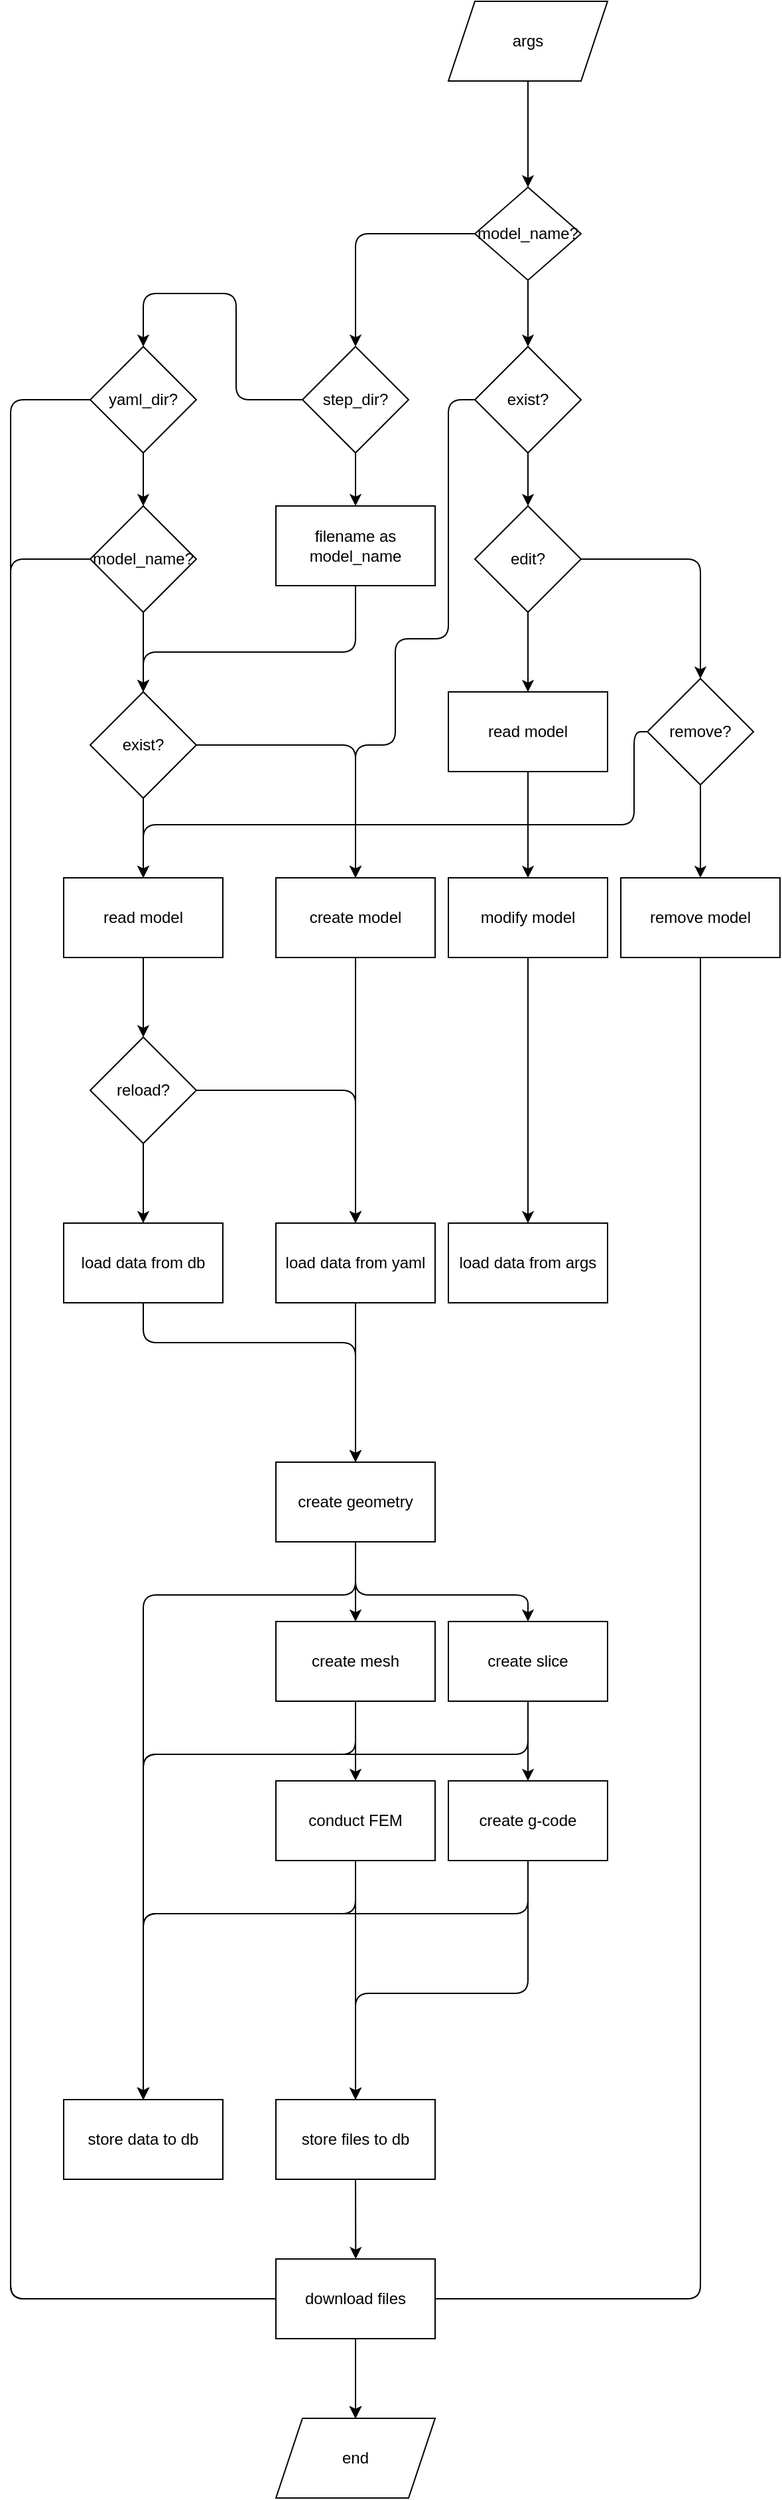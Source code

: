 <mxfile>
    <diagram id="HlnfDpRv17LnMDLr7uDn" name="Page-1">
        <mxGraphModel dx="1305" dy="506" grid="1" gridSize="10" guides="1" tooltips="1" connect="1" arrows="1" fold="1" page="1" pageScale="1" pageWidth="850" pageHeight="1100" math="0" shadow="0">
            <root>
                <mxCell id="0"/>
                <mxCell id="1" parent="0"/>
                <mxCell id="5" style="edgeStyle=none;html=1;exitX=0.5;exitY=1;exitDx=0;exitDy=0;entryX=0.5;entryY=0;entryDx=0;entryDy=0;" edge="1" parent="1" source="2" target="3">
                    <mxGeometry relative="1" as="geometry"/>
                </mxCell>
                <mxCell id="2" value="args" style="shape=parallelogram;perimeter=parallelogramPerimeter;whiteSpace=wrap;html=1;fixedSize=1;" vertex="1" parent="1">
                    <mxGeometry x="210" y="240" width="120" height="60" as="geometry"/>
                </mxCell>
                <mxCell id="16" style="edgeStyle=none;html=1;exitX=0;exitY=0.5;exitDx=0;exitDy=0;entryX=0.5;entryY=0;entryDx=0;entryDy=0;" edge="1" parent="1" source="3" target="14">
                    <mxGeometry relative="1" as="geometry">
                        <Array as="points">
                            <mxPoint x="140" y="415"/>
                        </Array>
                    </mxGeometry>
                </mxCell>
                <mxCell id="57" style="edgeStyle=none;html=1;exitX=0.5;exitY=1;exitDx=0;exitDy=0;entryX=0.5;entryY=0;entryDx=0;entryDy=0;fontSize=12;" edge="1" parent="1" source="3" target="56">
                    <mxGeometry relative="1" as="geometry"/>
                </mxCell>
                <mxCell id="3" value="model_name?" style="rhombus;whiteSpace=wrap;html=1;" vertex="1" parent="1">
                    <mxGeometry x="230" y="380" width="80" height="70" as="geometry"/>
                </mxCell>
                <mxCell id="52" style="edgeStyle=none;html=1;exitX=1;exitY=0.5;exitDx=0;exitDy=0;entryX=0.5;entryY=0;entryDx=0;entryDy=0;" edge="1" parent="1" source="6" target="8">
                    <mxGeometry relative="1" as="geometry">
                        <Array as="points">
                            <mxPoint x="400" y="660"/>
                        </Array>
                    </mxGeometry>
                </mxCell>
                <mxCell id="66" value="" style="edgeStyle=none;html=1;fontSize=12;" edge="1" parent="1" source="6" target="65">
                    <mxGeometry relative="1" as="geometry"/>
                </mxCell>
                <mxCell id="6" value="edit?" style="rhombus;whiteSpace=wrap;html=1;" vertex="1" parent="1">
                    <mxGeometry x="230" y="620" width="80" height="80" as="geometry"/>
                </mxCell>
                <mxCell id="69" value="" style="edgeStyle=none;html=1;fontSize=12;" edge="1" parent="1" source="8" target="68">
                    <mxGeometry relative="1" as="geometry"/>
                </mxCell>
                <mxCell id="115" style="edgeStyle=none;html=1;exitX=0;exitY=0.5;exitDx=0;exitDy=0;fontSize=12;entryX=0.5;entryY=0;entryDx=0;entryDy=0;" edge="1" parent="1" source="8" target="28">
                    <mxGeometry relative="1" as="geometry">
                        <mxPoint x="60" y="870" as="targetPoint"/>
                        <Array as="points">
                            <mxPoint x="350" y="790"/>
                            <mxPoint x="350" y="860"/>
                            <mxPoint x="-20" y="860"/>
                        </Array>
                    </mxGeometry>
                </mxCell>
                <mxCell id="8" value="remove?" style="rhombus;whiteSpace=wrap;html=1;" vertex="1" parent="1">
                    <mxGeometry x="360" y="750" width="80" height="80" as="geometry"/>
                </mxCell>
                <mxCell id="63" value="" style="edgeStyle=none;html=1;fontSize=12;" edge="1" parent="1" source="10" target="45">
                    <mxGeometry relative="1" as="geometry"/>
                </mxCell>
                <mxCell id="75" style="edgeStyle=none;html=1;exitX=1;exitY=0.5;exitDx=0;exitDy=0;entryX=0.5;entryY=0;entryDx=0;entryDy=0;fontSize=12;" edge="1" parent="1" source="10" target="73">
                    <mxGeometry relative="1" as="geometry">
                        <Array as="points">
                            <mxPoint x="140" y="1060"/>
                        </Array>
                    </mxGeometry>
                </mxCell>
                <mxCell id="10" value="reload?" style="rhombus;whiteSpace=wrap;html=1;" vertex="1" parent="1">
                    <mxGeometry x="-60" y="1020" width="80" height="80" as="geometry"/>
                </mxCell>
                <mxCell id="18" value="" style="edgeStyle=none;html=1;entryX=0.5;entryY=0;entryDx=0;entryDy=0;exitX=0;exitY=0.5;exitDx=0;exitDy=0;" edge="1" parent="1" source="14" target="17">
                    <mxGeometry relative="1" as="geometry">
                        <Array as="points">
                            <mxPoint x="50" y="540"/>
                            <mxPoint x="50" y="460"/>
                            <mxPoint x="-20" y="460"/>
                        </Array>
                    </mxGeometry>
                </mxCell>
                <mxCell id="31" value="" style="edgeStyle=none;html=1;" edge="1" parent="1" source="14" target="30">
                    <mxGeometry relative="1" as="geometry"/>
                </mxCell>
                <mxCell id="14" value="step_dir?" style="rhombus;whiteSpace=wrap;html=1;" vertex="1" parent="1">
                    <mxGeometry x="100" y="500" width="80" height="80" as="geometry"/>
                </mxCell>
                <mxCell id="22" style="edgeStyle=none;html=1;exitX=0.5;exitY=1;exitDx=0;exitDy=0;entryX=0.5;entryY=0;entryDx=0;entryDy=0;" edge="1" parent="1" source="17" target="21">
                    <mxGeometry relative="1" as="geometry"/>
                </mxCell>
                <mxCell id="108" style="edgeStyle=none;html=1;exitX=0;exitY=0.5;exitDx=0;exitDy=0;entryX=0.5;entryY=0;entryDx=0;entryDy=0;fontSize=12;" edge="1" parent="1" source="17" target="70">
                    <mxGeometry relative="1" as="geometry">
                        <Array as="points">
                            <mxPoint x="-120" y="540"/>
                            <mxPoint x="-120" y="1970"/>
                            <mxPoint x="140" y="1970"/>
                        </Array>
                    </mxGeometry>
                </mxCell>
                <mxCell id="17" value="yaml_dir?" style="rhombus;whiteSpace=wrap;html=1;" vertex="1" parent="1">
                    <mxGeometry x="-60" y="500" width="80" height="80" as="geometry"/>
                </mxCell>
                <mxCell id="25" value="" style="edgeStyle=none;html=1;" edge="1" parent="1" source="21" target="24">
                    <mxGeometry relative="1" as="geometry"/>
                </mxCell>
                <mxCell id="109" style="edgeStyle=none;html=1;exitX=0;exitY=0.5;exitDx=0;exitDy=0;entryX=0.5;entryY=0;entryDx=0;entryDy=0;fontSize=12;" edge="1" parent="1" source="21" target="70">
                    <mxGeometry relative="1" as="geometry">
                        <Array as="points">
                            <mxPoint x="-120" y="660"/>
                            <mxPoint x="-120" y="1970"/>
                            <mxPoint x="140" y="1970"/>
                        </Array>
                    </mxGeometry>
                </mxCell>
                <mxCell id="21" value="model_name?" style="rhombus;whiteSpace=wrap;html=1;" vertex="1" parent="1">
                    <mxGeometry x="-60" y="620" width="80" height="80" as="geometry"/>
                </mxCell>
                <mxCell id="29" style="edgeStyle=none;html=1;exitX=0.5;exitY=1;exitDx=0;exitDy=0;entryX=0.5;entryY=0;entryDx=0;entryDy=0;" edge="1" parent="1" source="24" target="28">
                    <mxGeometry relative="1" as="geometry"/>
                </mxCell>
                <mxCell id="32" style="edgeStyle=none;html=1;exitX=1;exitY=0.5;exitDx=0;exitDy=0;entryX=0.5;entryY=0;entryDx=0;entryDy=0;" edge="1" parent="1" source="24" target="26">
                    <mxGeometry relative="1" as="geometry">
                        <Array as="points">
                            <mxPoint x="140" y="800"/>
                        </Array>
                    </mxGeometry>
                </mxCell>
                <mxCell id="24" value="exist?" style="rhombus;whiteSpace=wrap;html=1;" vertex="1" parent="1">
                    <mxGeometry x="-60" y="760" width="80" height="80" as="geometry"/>
                </mxCell>
                <mxCell id="76" style="edgeStyle=none;html=1;exitX=0.5;exitY=1;exitDx=0;exitDy=0;entryX=0.5;entryY=0;entryDx=0;entryDy=0;fontSize=12;" edge="1" parent="1" source="26" target="73">
                    <mxGeometry relative="1" as="geometry"/>
                </mxCell>
                <mxCell id="26" value="create model" style="rounded=0;whiteSpace=wrap;html=1;" vertex="1" parent="1">
                    <mxGeometry x="80" y="900" width="120" height="60" as="geometry"/>
                </mxCell>
                <mxCell id="61" value="" style="edgeStyle=none;html=1;fontSize=12;" edge="1" parent="1" source="28" target="10">
                    <mxGeometry relative="1" as="geometry"/>
                </mxCell>
                <mxCell id="28" value="read model" style="rounded=0;whiteSpace=wrap;html=1;" vertex="1" parent="1">
                    <mxGeometry x="-80" y="900" width="120" height="60" as="geometry"/>
                </mxCell>
                <mxCell id="112" style="edgeStyle=none;html=1;exitX=0.5;exitY=1;exitDx=0;exitDy=0;entryX=0.5;entryY=0;entryDx=0;entryDy=0;fontSize=12;" edge="1" parent="1" source="30" target="24">
                    <mxGeometry relative="1" as="geometry">
                        <Array as="points">
                            <mxPoint x="140" y="730"/>
                            <mxPoint x="-20" y="730"/>
                        </Array>
                    </mxGeometry>
                </mxCell>
                <mxCell id="30" value="filename as model_name" style="whiteSpace=wrap;html=1;" vertex="1" parent="1">
                    <mxGeometry x="80" y="620" width="120" height="60" as="geometry"/>
                </mxCell>
                <mxCell id="62" value="" style="edgeStyle=none;html=1;fontSize=12;" edge="1" parent="1" source="56" target="6">
                    <mxGeometry relative="1" as="geometry"/>
                </mxCell>
                <mxCell id="113" style="edgeStyle=none;html=1;exitX=0;exitY=0.5;exitDx=0;exitDy=0;entryX=0.5;entryY=0;entryDx=0;entryDy=0;fontSize=12;" edge="1" parent="1" source="56" target="26">
                    <mxGeometry relative="1" as="geometry">
                        <Array as="points">
                            <mxPoint x="210" y="540"/>
                            <mxPoint x="210" y="720"/>
                            <mxPoint x="170" y="720"/>
                            <mxPoint x="170" y="800"/>
                            <mxPoint x="140" y="800"/>
                        </Array>
                    </mxGeometry>
                </mxCell>
                <mxCell id="56" value="exist?" style="rhombus;whiteSpace=wrap;html=1;fontSize=12;" vertex="1" parent="1">
                    <mxGeometry x="230" y="500" width="80" height="80" as="geometry"/>
                </mxCell>
                <mxCell id="85" style="edgeStyle=none;html=1;exitX=0.5;exitY=1;exitDx=0;exitDy=0;entryX=0.5;entryY=0;entryDx=0;entryDy=0;fontSize=12;" edge="1" parent="1" source="45" target="79">
                    <mxGeometry relative="1" as="geometry">
                        <Array as="points">
                            <mxPoint x="-20" y="1250"/>
                            <mxPoint x="140" y="1250"/>
                        </Array>
                    </mxGeometry>
                </mxCell>
                <mxCell id="45" value="load data from db" style="rounded=0;whiteSpace=wrap;html=1;" vertex="1" parent="1">
                    <mxGeometry x="-80" y="1160" width="120" height="60" as="geometry"/>
                </mxCell>
                <mxCell id="78" style="edgeStyle=none;html=1;exitX=0.5;exitY=1;exitDx=0;exitDy=0;entryX=0.5;entryY=0;entryDx=0;entryDy=0;fontSize=12;" edge="1" parent="1" source="64" target="77">
                    <mxGeometry relative="1" as="geometry"/>
                </mxCell>
                <mxCell id="64" value="modify model" style="rounded=0;whiteSpace=wrap;html=1;fontSize=12;" vertex="1" parent="1">
                    <mxGeometry x="210" y="900" width="120" height="60" as="geometry"/>
                </mxCell>
                <mxCell id="67" value="" style="edgeStyle=none;html=1;fontSize=12;" edge="1" parent="1" source="65" target="64">
                    <mxGeometry relative="1" as="geometry"/>
                </mxCell>
                <mxCell id="65" value="read model" style="rounded=0;whiteSpace=wrap;html=1;fontSize=12;" vertex="1" parent="1">
                    <mxGeometry x="210" y="760" width="120" height="60" as="geometry"/>
                </mxCell>
                <mxCell id="111" style="edgeStyle=none;html=1;exitX=0.5;exitY=1;exitDx=0;exitDy=0;entryX=0.5;entryY=0;entryDx=0;entryDy=0;fontSize=12;" edge="1" parent="1" source="68" target="70">
                    <mxGeometry relative="1" as="geometry">
                        <Array as="points">
                            <mxPoint x="400" y="1970"/>
                            <mxPoint x="140" y="1970"/>
                        </Array>
                    </mxGeometry>
                </mxCell>
                <mxCell id="68" value="remove model" style="whiteSpace=wrap;html=1;" vertex="1" parent="1">
                    <mxGeometry x="340" y="900" width="120" height="60" as="geometry"/>
                </mxCell>
                <mxCell id="70" value="end" style="shape=parallelogram;perimeter=parallelogramPerimeter;whiteSpace=wrap;html=1;fixedSize=1;fontSize=12;" vertex="1" parent="1">
                    <mxGeometry x="80" y="2060" width="120" height="60" as="geometry"/>
                </mxCell>
                <mxCell id="82" value="" style="edgeStyle=none;html=1;fontSize=12;" edge="1" parent="1" source="73" target="79">
                    <mxGeometry relative="1" as="geometry"/>
                </mxCell>
                <mxCell id="73" value="load data from yaml" style="rounded=0;whiteSpace=wrap;html=1;fontSize=12;" vertex="1" parent="1">
                    <mxGeometry x="80" y="1160" width="120" height="60" as="geometry"/>
                </mxCell>
                <mxCell id="77" value="load data from args" style="rounded=0;whiteSpace=wrap;html=1;fontSize=12;" vertex="1" parent="1">
                    <mxGeometry x="210" y="1160" width="120" height="60" as="geometry"/>
                </mxCell>
                <mxCell id="83" value="" style="edgeStyle=none;html=1;fontSize=12;" edge="1" parent="1" source="79" target="80">
                    <mxGeometry relative="1" as="geometry"/>
                </mxCell>
                <mxCell id="89" style="edgeStyle=none;html=1;exitX=0.5;exitY=1;exitDx=0;exitDy=0;entryX=0.5;entryY=0;entryDx=0;entryDy=0;fontSize=12;" edge="1" parent="1" source="79" target="88">
                    <mxGeometry relative="1" as="geometry">
                        <Array as="points">
                            <mxPoint x="140" y="1440"/>
                            <mxPoint x="-20" y="1440"/>
                        </Array>
                    </mxGeometry>
                </mxCell>
                <mxCell id="97" style="edgeStyle=none;html=1;exitX=0.5;exitY=1;exitDx=0;exitDy=0;entryX=0.5;entryY=0;entryDx=0;entryDy=0;fontSize=12;" edge="1" parent="1" source="79" target="81">
                    <mxGeometry relative="1" as="geometry">
                        <Array as="points">
                            <mxPoint x="140" y="1440"/>
                            <mxPoint x="270" y="1440"/>
                        </Array>
                    </mxGeometry>
                </mxCell>
                <mxCell id="79" value="create geometry" style="rounded=0;whiteSpace=wrap;html=1;fontSize=12;" vertex="1" parent="1">
                    <mxGeometry x="80" y="1340" width="120" height="60" as="geometry"/>
                </mxCell>
                <mxCell id="90" style="edgeStyle=none;html=1;exitX=0.5;exitY=1;exitDx=0;exitDy=0;fontSize=12;entryX=0.5;entryY=0;entryDx=0;entryDy=0;" edge="1" parent="1" source="80" target="88">
                    <mxGeometry relative="1" as="geometry">
                        <mxPoint x="-20" y="1690" as="targetPoint"/>
                        <Array as="points">
                            <mxPoint x="140" y="1560"/>
                            <mxPoint x="-20" y="1560"/>
                        </Array>
                    </mxGeometry>
                </mxCell>
                <mxCell id="99" style="edgeStyle=none;html=1;exitX=0.5;exitY=1;exitDx=0;exitDy=0;entryX=0.5;entryY=0;entryDx=0;entryDy=0;fontSize=12;" edge="1" parent="1" source="80" target="98">
                    <mxGeometry relative="1" as="geometry"/>
                </mxCell>
                <mxCell id="80" value="create mesh" style="rounded=0;whiteSpace=wrap;html=1;fontSize=12;" vertex="1" parent="1">
                    <mxGeometry x="80" y="1460" width="120" height="60" as="geometry"/>
                </mxCell>
                <mxCell id="87" value="" style="edgeStyle=none;html=1;fontSize=12;" edge="1" parent="1" source="81" target="86">
                    <mxGeometry relative="1" as="geometry"/>
                </mxCell>
                <mxCell id="91" style="edgeStyle=none;html=1;exitX=0.5;exitY=1;exitDx=0;exitDy=0;fontSize=12;entryX=0.5;entryY=0;entryDx=0;entryDy=0;" edge="1" parent="1" source="81" target="88">
                    <mxGeometry relative="1" as="geometry">
                        <mxPoint x="-20" y="1690" as="targetPoint"/>
                        <Array as="points">
                            <mxPoint x="270" y="1560"/>
                            <mxPoint x="-20" y="1560"/>
                            <mxPoint x="-20" y="1670"/>
                        </Array>
                    </mxGeometry>
                </mxCell>
                <mxCell id="81" value="create slice" style="rounded=0;whiteSpace=wrap;html=1;fontSize=12;" vertex="1" parent="1">
                    <mxGeometry x="210" y="1460" width="120" height="60" as="geometry"/>
                </mxCell>
                <mxCell id="96" style="edgeStyle=none;html=1;exitX=0.5;exitY=1;exitDx=0;exitDy=0;entryX=0.5;entryY=0;entryDx=0;entryDy=0;fontSize=12;" edge="1" parent="1" source="86" target="88">
                    <mxGeometry relative="1" as="geometry">
                        <Array as="points">
                            <mxPoint x="270" y="1680"/>
                            <mxPoint x="-20" y="1680"/>
                            <mxPoint x="-20" y="1780"/>
                        </Array>
                    </mxGeometry>
                </mxCell>
                <mxCell id="103" style="edgeStyle=none;html=1;exitX=0.5;exitY=1;exitDx=0;exitDy=0;entryX=0.5;entryY=0;entryDx=0;entryDy=0;fontSize=12;" edge="1" parent="1" source="86" target="101">
                    <mxGeometry relative="1" as="geometry">
                        <Array as="points">
                            <mxPoint x="270" y="1740"/>
                            <mxPoint x="140" y="1740"/>
                        </Array>
                    </mxGeometry>
                </mxCell>
                <mxCell id="86" value="create g-code" style="rounded=0;whiteSpace=wrap;html=1;fontSize=12;" vertex="1" parent="1">
                    <mxGeometry x="210" y="1580" width="120" height="60" as="geometry"/>
                </mxCell>
                <mxCell id="88" value="store data to db" style="rounded=0;whiteSpace=wrap;html=1;fontSize=12;" vertex="1" parent="1">
                    <mxGeometry x="-80" y="1820" width="120" height="60" as="geometry"/>
                </mxCell>
                <mxCell id="100" style="edgeStyle=none;html=1;exitX=0.5;exitY=1;exitDx=0;exitDy=0;entryX=0.5;entryY=0;entryDx=0;entryDy=0;fontSize=12;" edge="1" parent="1" source="98" target="88">
                    <mxGeometry relative="1" as="geometry">
                        <Array as="points">
                            <mxPoint x="140" y="1680"/>
                            <mxPoint x="-20" y="1680"/>
                        </Array>
                    </mxGeometry>
                </mxCell>
                <mxCell id="102" value="" style="edgeStyle=none;html=1;fontSize=12;" edge="1" parent="1" source="98" target="101">
                    <mxGeometry relative="1" as="geometry"/>
                </mxCell>
                <mxCell id="98" value="conduct FEM" style="rounded=0;whiteSpace=wrap;html=1;fontSize=12;" vertex="1" parent="1">
                    <mxGeometry x="80" y="1580" width="120" height="60" as="geometry"/>
                </mxCell>
                <mxCell id="106" style="edgeStyle=none;html=1;exitX=0.5;exitY=1;exitDx=0;exitDy=0;fontSize=12;" edge="1" parent="1" source="101">
                    <mxGeometry relative="1" as="geometry">
                        <mxPoint x="140.143" y="1940" as="targetPoint"/>
                    </mxGeometry>
                </mxCell>
                <mxCell id="101" value="store files to db" style="whiteSpace=wrap;html=1;rounded=0;" vertex="1" parent="1">
                    <mxGeometry x="80" y="1820" width="120" height="60" as="geometry"/>
                </mxCell>
                <mxCell id="107" value="" style="edgeStyle=none;html=1;fontSize=12;" edge="1" parent="1" source="104" target="70">
                    <mxGeometry relative="1" as="geometry"/>
                </mxCell>
                <mxCell id="104" value="download files" style="rounded=0;whiteSpace=wrap;html=1;fontSize=12;" vertex="1" parent="1">
                    <mxGeometry x="80" y="1940" width="120" height="60" as="geometry"/>
                </mxCell>
            </root>
        </mxGraphModel>
    </diagram>
</mxfile>